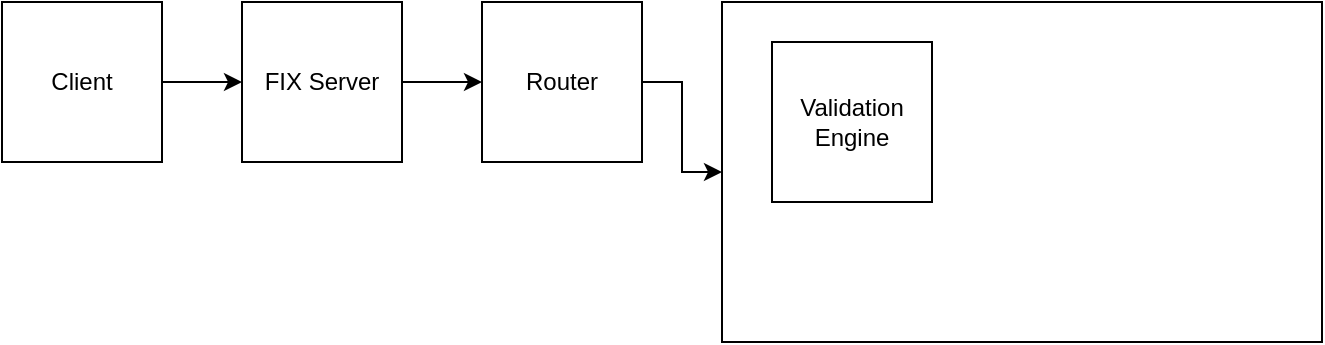 <mxfile version="12.4.2" type="github" pages="1">
  <diagram id="Rbn2mf1j03v7wa3smIHv" name="Page-1">
    <mxGraphModel dx="868" dy="479" grid="1" gridSize="10" guides="1" tooltips="1" connect="1" arrows="1" fold="1" page="1" pageScale="1" pageWidth="850" pageHeight="1100" math="0" shadow="0">
      <root>
        <mxCell id="0"/>
        <mxCell id="1" parent="0"/>
        <mxCell id="xQOlgQtZQf7Vmq54Mi-t-12" style="edgeStyle=orthogonalEdgeStyle;rounded=0;orthogonalLoop=1;jettySize=auto;html=1;" parent="1" source="xQOlgQtZQf7Vmq54Mi-t-5" target="xQOlgQtZQf7Vmq54Mi-t-7" edge="1">
          <mxGeometry relative="1" as="geometry"/>
        </mxCell>
        <object label="Client" object="Client" id="xQOlgQtZQf7Vmq54Mi-t-5">
          <mxCell style="whiteSpace=wrap;html=1;aspect=fixed;" parent="1" vertex="1">
            <mxGeometry width="80" height="80" as="geometry"/>
          </mxCell>
        </object>
        <mxCell id="xQOlgQtZQf7Vmq54Mi-t-13" style="edgeStyle=orthogonalEdgeStyle;rounded=0;orthogonalLoop=1;jettySize=auto;html=1;entryX=0;entryY=0.5;entryDx=0;entryDy=0;" parent="1" source="xQOlgQtZQf7Vmq54Mi-t-7" target="xQOlgQtZQf7Vmq54Mi-t-8" edge="1">
          <mxGeometry relative="1" as="geometry"/>
        </mxCell>
        <mxCell id="xQOlgQtZQf7Vmq54Mi-t-7" value="FIX Server" style="whiteSpace=wrap;html=1;aspect=fixed;" parent="1" vertex="1">
          <mxGeometry x="120" width="80" height="80" as="geometry"/>
        </mxCell>
        <mxCell id="xQOlgQtZQf7Vmq54Mi-t-14" style="edgeStyle=orthogonalEdgeStyle;rounded=0;orthogonalLoop=1;jettySize=auto;html=1;entryX=0;entryY=0.5;entryDx=0;entryDy=0;" parent="1" source="xQOlgQtZQf7Vmq54Mi-t-8" target="xQOlgQtZQf7Vmq54Mi-t-11" edge="1">
          <mxGeometry relative="1" as="geometry"/>
        </mxCell>
        <mxCell id="xQOlgQtZQf7Vmq54Mi-t-8" value="Router" style="whiteSpace=wrap;html=1;aspect=fixed;" parent="1" vertex="1">
          <mxGeometry x="240" width="80" height="80" as="geometry"/>
        </mxCell>
        <mxCell id="xQOlgQtZQf7Vmq54Mi-t-11" value="" style="rounded=0;whiteSpace=wrap;html=1;" parent="1" vertex="1">
          <mxGeometry x="360" width="300" height="170" as="geometry"/>
        </mxCell>
        <mxCell id="xQOlgQtZQf7Vmq54Mi-t-15" value="Validation Engine" style="whiteSpace=wrap;html=1;aspect=fixed;" parent="1" vertex="1">
          <mxGeometry x="385" y="20" width="80" height="80" as="geometry"/>
        </mxCell>
      </root>
    </mxGraphModel>
  </diagram>
</mxfile>
